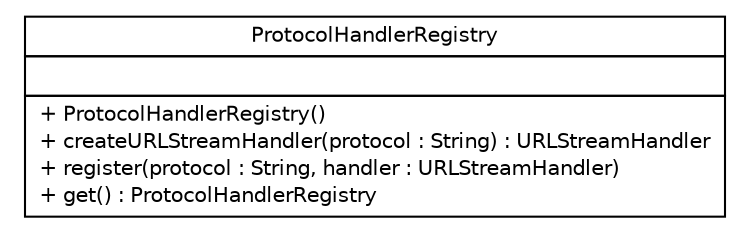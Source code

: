 #!/usr/local/bin/dot
#
# Class diagram 
# Generated by UMLGraph version R5_6 (http://www.umlgraph.org/)
#

digraph G {
	edge [fontname="Helvetica",fontsize=10,labelfontname="Helvetica",labelfontsize=10];
	node [fontname="Helvetica",fontsize=10,shape=plaintext];
	nodesep=0.25;
	ranksep=0.5;
	// sorcer.protocol.ProtocolHandlerRegistry
	c4186 [label=<<table title="sorcer.protocol.ProtocolHandlerRegistry" border="0" cellborder="1" cellspacing="0" cellpadding="2" port="p" href="./ProtocolHandlerRegistry.html">
		<tr><td><table border="0" cellspacing="0" cellpadding="1">
<tr><td align="center" balign="center"> ProtocolHandlerRegistry </td></tr>
		</table></td></tr>
		<tr><td><table border="0" cellspacing="0" cellpadding="1">
<tr><td align="left" balign="left">  </td></tr>
		</table></td></tr>
		<tr><td><table border="0" cellspacing="0" cellpadding="1">
<tr><td align="left" balign="left"> + ProtocolHandlerRegistry() </td></tr>
<tr><td align="left" balign="left"> + createURLStreamHandler(protocol : String) : URLStreamHandler </td></tr>
<tr><td align="left" balign="left"> + register(protocol : String, handler : URLStreamHandler) </td></tr>
<tr><td align="left" balign="left"> + get() : ProtocolHandlerRegistry </td></tr>
		</table></td></tr>
		</table>>, URL="./ProtocolHandlerRegistry.html", fontname="Helvetica", fontcolor="black", fontsize=10.0];
}

